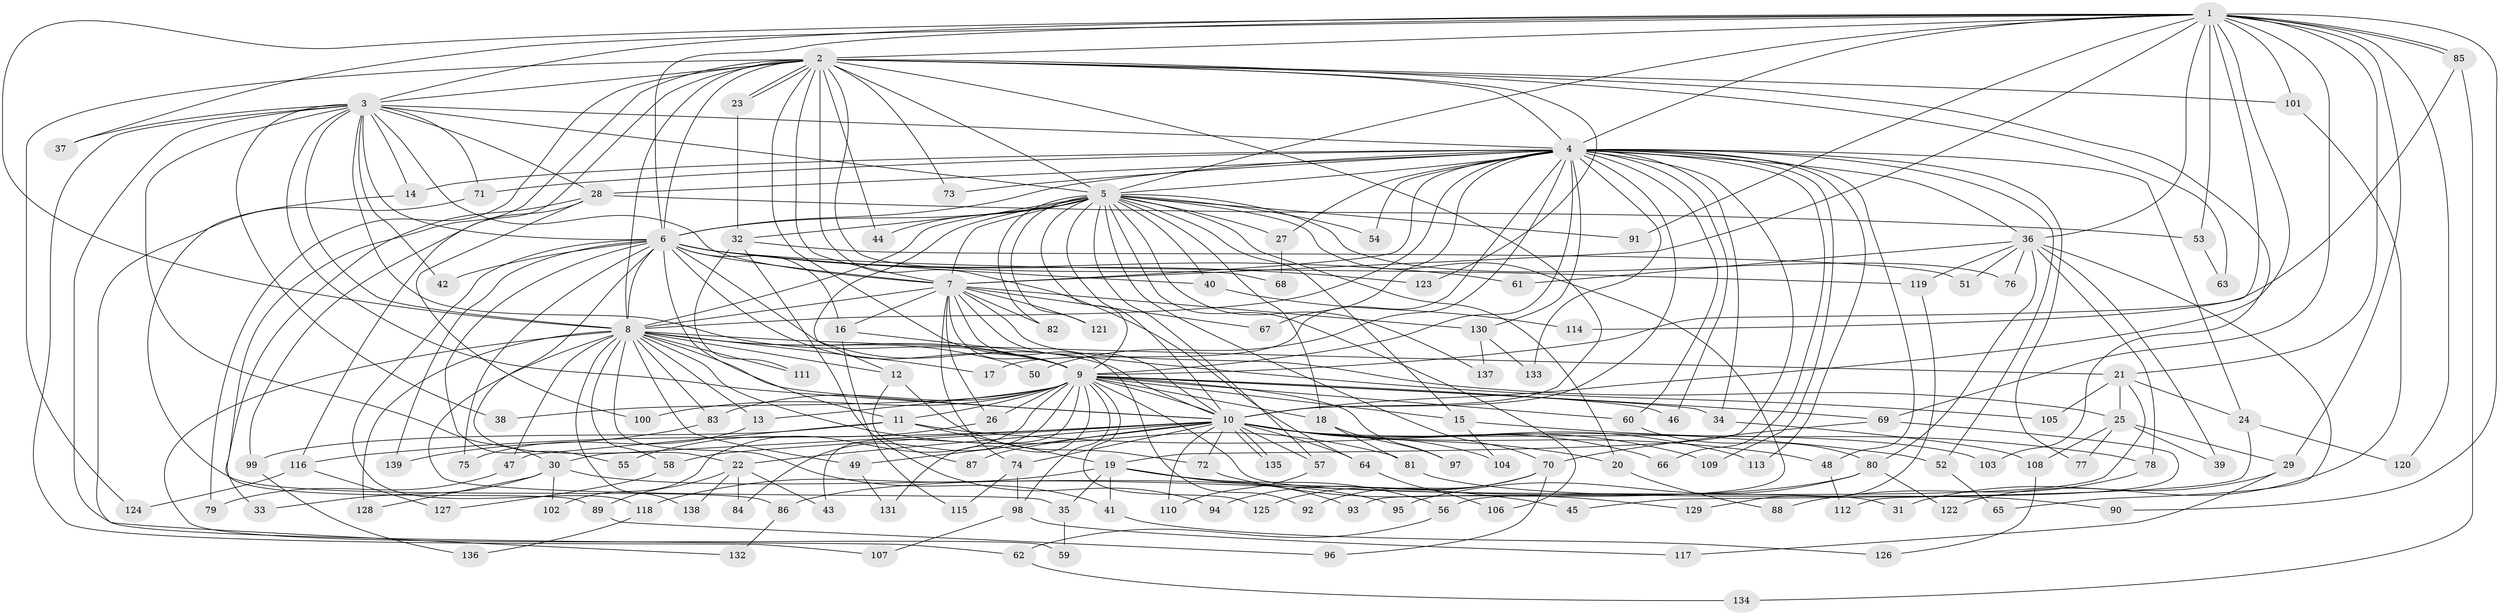 // coarse degree distribution, {20: 0.014492753623188406, 41: 0.014492753623188406, 2: 0.5942028985507246, 5: 0.057971014492753624, 1: 0.10144927536231885, 22: 0.014492753623188406, 9: 0.014492753623188406, 14: 0.014492753623188406, 3: 0.11594202898550725, 4: 0.028985507246376812, 6: 0.014492753623188406, 13: 0.014492753623188406}
// Generated by graph-tools (version 1.1) at 2025/47/03/04/25 21:47:14]
// undirected, 139 vertices, 303 edges
graph export_dot {
graph [start="1"]
  node [color=gray90,style=filled];
  1;
  2;
  3;
  4;
  5;
  6;
  7;
  8;
  9;
  10;
  11;
  12;
  13;
  14;
  15;
  16;
  17;
  18;
  19;
  20;
  21;
  22;
  23;
  24;
  25;
  26;
  27;
  28;
  29;
  30;
  31;
  32;
  33;
  34;
  35;
  36;
  37;
  38;
  39;
  40;
  41;
  42;
  43;
  44;
  45;
  46;
  47;
  48;
  49;
  50;
  51;
  52;
  53;
  54;
  55;
  56;
  57;
  58;
  59;
  60;
  61;
  62;
  63;
  64;
  65;
  66;
  67;
  68;
  69;
  70;
  71;
  72;
  73;
  74;
  75;
  76;
  77;
  78;
  79;
  80;
  81;
  82;
  83;
  84;
  85;
  86;
  87;
  88;
  89;
  90;
  91;
  92;
  93;
  94;
  95;
  96;
  97;
  98;
  99;
  100;
  101;
  102;
  103;
  104;
  105;
  106;
  107;
  108;
  109;
  110;
  111;
  112;
  113;
  114;
  115;
  116;
  117;
  118;
  119;
  120;
  121;
  122;
  123;
  124;
  125;
  126;
  127;
  128;
  129;
  130;
  131;
  132;
  133;
  134;
  135;
  136;
  137;
  138;
  139;
  1 -- 2;
  1 -- 3;
  1 -- 4;
  1 -- 5;
  1 -- 6;
  1 -- 7;
  1 -- 8;
  1 -- 9;
  1 -- 10;
  1 -- 21;
  1 -- 29;
  1 -- 36;
  1 -- 37;
  1 -- 53;
  1 -- 69;
  1 -- 85;
  1 -- 85;
  1 -- 90;
  1 -- 91;
  1 -- 101;
  1 -- 120;
  2 -- 3;
  2 -- 4;
  2 -- 5;
  2 -- 6;
  2 -- 7;
  2 -- 8;
  2 -- 9;
  2 -- 10;
  2 -- 23;
  2 -- 23;
  2 -- 44;
  2 -- 63;
  2 -- 64;
  2 -- 68;
  2 -- 73;
  2 -- 79;
  2 -- 89;
  2 -- 101;
  2 -- 103;
  2 -- 116;
  2 -- 123;
  2 -- 124;
  3 -- 4;
  3 -- 5;
  3 -- 6;
  3 -- 7;
  3 -- 8;
  3 -- 9;
  3 -- 10;
  3 -- 14;
  3 -- 28;
  3 -- 30;
  3 -- 37;
  3 -- 38;
  3 -- 42;
  3 -- 62;
  3 -- 71;
  3 -- 107;
  4 -- 5;
  4 -- 6;
  4 -- 7;
  4 -- 8;
  4 -- 9;
  4 -- 10;
  4 -- 14;
  4 -- 17;
  4 -- 19;
  4 -- 24;
  4 -- 27;
  4 -- 28;
  4 -- 34;
  4 -- 36;
  4 -- 46;
  4 -- 48;
  4 -- 50;
  4 -- 52;
  4 -- 54;
  4 -- 60;
  4 -- 66;
  4 -- 67;
  4 -- 71;
  4 -- 73;
  4 -- 77;
  4 -- 109;
  4 -- 113;
  4 -- 130;
  4 -- 133;
  5 -- 6;
  5 -- 7;
  5 -- 8;
  5 -- 9;
  5 -- 10;
  5 -- 12;
  5 -- 15;
  5 -- 18;
  5 -- 20;
  5 -- 27;
  5 -- 32;
  5 -- 40;
  5 -- 44;
  5 -- 54;
  5 -- 57;
  5 -- 70;
  5 -- 76;
  5 -- 82;
  5 -- 91;
  5 -- 93;
  5 -- 106;
  5 -- 121;
  5 -- 137;
  6 -- 7;
  6 -- 8;
  6 -- 9;
  6 -- 10;
  6 -- 11;
  6 -- 16;
  6 -- 22;
  6 -- 40;
  6 -- 42;
  6 -- 55;
  6 -- 61;
  6 -- 75;
  6 -- 118;
  6 -- 119;
  6 -- 123;
  6 -- 139;
  7 -- 8;
  7 -- 9;
  7 -- 10;
  7 -- 16;
  7 -- 25;
  7 -- 26;
  7 -- 67;
  7 -- 74;
  7 -- 82;
  7 -- 92;
  7 -- 121;
  7 -- 130;
  8 -- 9;
  8 -- 10;
  8 -- 12;
  8 -- 13;
  8 -- 17;
  8 -- 21;
  8 -- 35;
  8 -- 41;
  8 -- 47;
  8 -- 49;
  8 -- 50;
  8 -- 58;
  8 -- 59;
  8 -- 81;
  8 -- 83;
  8 -- 111;
  8 -- 128;
  8 -- 138;
  9 -- 10;
  9 -- 11;
  9 -- 13;
  9 -- 15;
  9 -- 18;
  9 -- 26;
  9 -- 31;
  9 -- 34;
  9 -- 38;
  9 -- 43;
  9 -- 46;
  9 -- 60;
  9 -- 69;
  9 -- 83;
  9 -- 84;
  9 -- 97;
  9 -- 98;
  9 -- 100;
  9 -- 102;
  9 -- 125;
  9 -- 131;
  10 -- 20;
  10 -- 22;
  10 -- 30;
  10 -- 48;
  10 -- 49;
  10 -- 57;
  10 -- 58;
  10 -- 64;
  10 -- 66;
  10 -- 72;
  10 -- 74;
  10 -- 87;
  10 -- 103;
  10 -- 104;
  10 -- 109;
  10 -- 110;
  10 -- 113;
  10 -- 116;
  10 -- 135;
  10 -- 135;
  11 -- 19;
  11 -- 47;
  11 -- 52;
  11 -- 99;
  12 -- 72;
  12 -- 87;
  13 -- 75;
  14 -- 86;
  15 -- 78;
  15 -- 104;
  16 -- 105;
  16 -- 115;
  18 -- 81;
  18 -- 97;
  19 -- 35;
  19 -- 41;
  19 -- 45;
  19 -- 56;
  19 -- 93;
  19 -- 118;
  20 -- 88;
  21 -- 24;
  21 -- 25;
  21 -- 56;
  21 -- 105;
  22 -- 43;
  22 -- 84;
  22 -- 89;
  22 -- 138;
  23 -- 32;
  24 -- 45;
  24 -- 120;
  25 -- 29;
  25 -- 39;
  25 -- 77;
  25 -- 108;
  26 -- 55;
  27 -- 68;
  28 -- 33;
  28 -- 53;
  28 -- 99;
  28 -- 100;
  29 -- 31;
  29 -- 117;
  30 -- 33;
  30 -- 95;
  30 -- 102;
  30 -- 128;
  32 -- 51;
  32 -- 94;
  32 -- 111;
  34 -- 108;
  35 -- 59;
  36 -- 39;
  36 -- 51;
  36 -- 61;
  36 -- 65;
  36 -- 76;
  36 -- 78;
  36 -- 80;
  36 -- 119;
  40 -- 114;
  41 -- 126;
  47 -- 79;
  48 -- 112;
  49 -- 131;
  52 -- 65;
  53 -- 63;
  56 -- 62;
  57 -- 110;
  58 -- 127;
  60 -- 80;
  62 -- 134;
  64 -- 106;
  69 -- 70;
  69 -- 112;
  70 -- 92;
  70 -- 94;
  70 -- 96;
  70 -- 125;
  71 -- 132;
  72 -- 129;
  74 -- 98;
  74 -- 115;
  78 -- 88;
  80 -- 86;
  80 -- 95;
  80 -- 122;
  81 -- 90;
  83 -- 139;
  85 -- 114;
  85 -- 134;
  86 -- 132;
  89 -- 96;
  98 -- 107;
  98 -- 117;
  99 -- 136;
  101 -- 122;
  108 -- 126;
  116 -- 124;
  116 -- 127;
  118 -- 136;
  119 -- 129;
  130 -- 133;
  130 -- 137;
}
